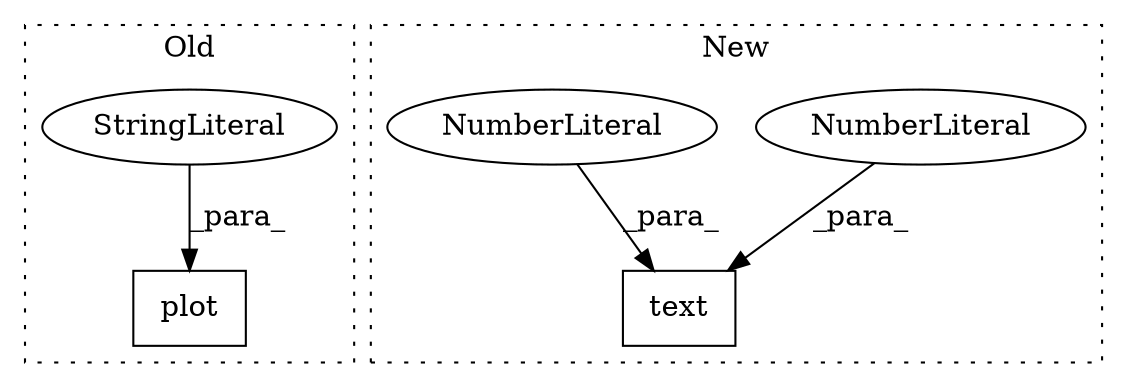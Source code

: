 digraph G {
subgraph cluster0 {
1 [label="plot" a="32" s="650,673" l="5,1" shape="box"];
5 [label="StringLiteral" a="45" s="670" l="3" shape="ellipse"];
label = "Old";
style="dotted";
}
subgraph cluster1 {
2 [label="text" a="32" s="818,852" l="5,1" shape="box"];
3 [label="NumberLiteral" a="34" s="823" l="1" shape="ellipse"];
4 [label="NumberLiteral" a="34" s="850" l="2" shape="ellipse"];
label = "New";
style="dotted";
}
3 -> 2 [label="_para_"];
4 -> 2 [label="_para_"];
5 -> 1 [label="_para_"];
}